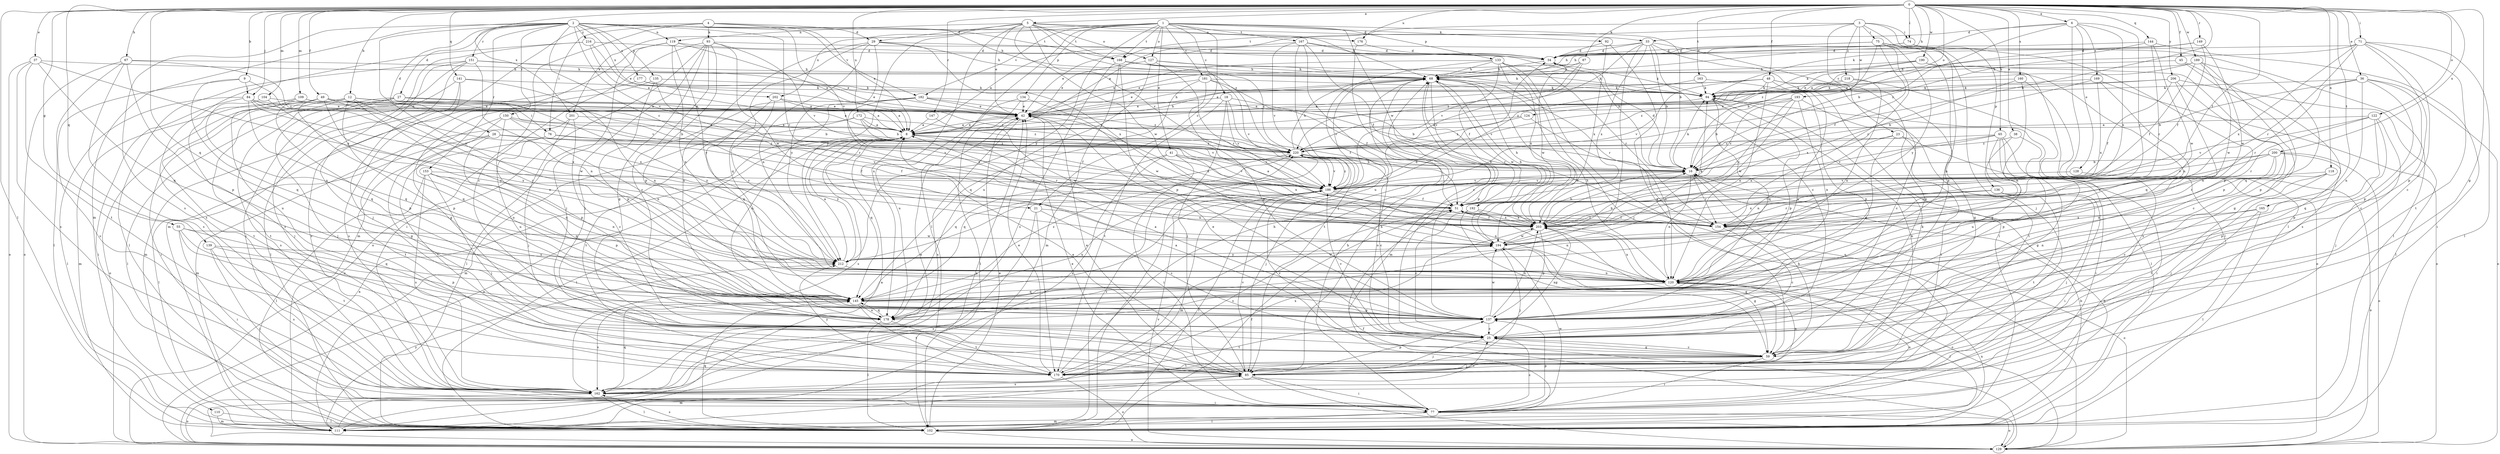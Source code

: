 strict digraph  {
0;
1;
2;
3;
4;
5;
6;
8;
9;
12;
16;
18;
21;
23;
25;
27;
28;
29;
33;
34;
36;
37;
38;
41;
42;
45;
48;
49;
51;
55;
59;
65;
67;
68;
71;
74;
75;
76;
77;
84;
85;
87;
92;
93;
94;
102;
104;
109;
110;
111;
118;
119;
120;
122;
124;
127;
128;
129;
133;
134;
135;
136;
137;
139;
141;
144;
145;
147;
149;
150;
151;
153;
154;
160;
162;
163;
165;
167;
168;
169;
170;
172;
176;
177;
178;
181;
182;
186;
189;
190;
192;
193;
194;
200;
201;
202;
203;
206;
212;
216;
218;
220;
0 -> 5  [label=a];
0 -> 6  [label=a];
0 -> 9  [label=b];
0 -> 12  [label=b];
0 -> 16  [label=b];
0 -> 36  [label=e];
0 -> 37  [label=e];
0 -> 38  [label=e];
0 -> 45  [label=f];
0 -> 48  [label=f];
0 -> 49  [label=f];
0 -> 51  [label=f];
0 -> 55  [label=g];
0 -> 59  [label=g];
0 -> 65  [label=h];
0 -> 67  [label=h];
0 -> 68  [label=h];
0 -> 71  [label=i];
0 -> 74  [label=i];
0 -> 84  [label=j];
0 -> 87  [label=k];
0 -> 102  [label=l];
0 -> 104  [label=m];
0 -> 109  [label=m];
0 -> 118  [label=n];
0 -> 122  [label=o];
0 -> 124  [label=o];
0 -> 139  [label=q];
0 -> 141  [label=q];
0 -> 144  [label=q];
0 -> 145  [label=q];
0 -> 147  [label=r];
0 -> 149  [label=r];
0 -> 160  [label=s];
0 -> 163  [label=t];
0 -> 165  [label=t];
0 -> 172  [label=u];
0 -> 176  [label=u];
0 -> 189  [label=w];
0 -> 190  [label=w];
0 -> 200  [label=x];
0 -> 201  [label=x];
0 -> 206  [label=y];
1 -> 16  [label=b];
1 -> 18  [label=c];
1 -> 21  [label=c];
1 -> 41  [label=e];
1 -> 92  [label=k];
1 -> 102  [label=l];
1 -> 127  [label=o];
1 -> 133  [label=p];
1 -> 134  [label=p];
1 -> 167  [label=t];
1 -> 168  [label=t];
1 -> 181  [label=v];
1 -> 182  [label=v];
1 -> 192  [label=w];
1 -> 201  [label=x];
1 -> 202  [label=x];
1 -> 212  [label=y];
2 -> 21  [label=c];
2 -> 27  [label=d];
2 -> 28  [label=d];
2 -> 68  [label=h];
2 -> 110  [label=m];
2 -> 119  [label=n];
2 -> 135  [label=p];
2 -> 150  [label=r];
2 -> 151  [label=r];
2 -> 153  [label=r];
2 -> 154  [label=r];
2 -> 162  [label=s];
2 -> 168  [label=t];
2 -> 176  [label=u];
2 -> 177  [label=u];
2 -> 182  [label=v];
2 -> 186  [label=v];
2 -> 202  [label=x];
2 -> 212  [label=y];
2 -> 216  [label=z];
3 -> 8  [label=a];
3 -> 23  [label=c];
3 -> 74  [label=i];
3 -> 75  [label=i];
3 -> 136  [label=p];
3 -> 168  [label=t];
3 -> 178  [label=u];
3 -> 193  [label=w];
3 -> 218  [label=z];
4 -> 8  [label=a];
4 -> 25  [label=c];
4 -> 29  [label=d];
4 -> 76  [label=i];
4 -> 93  [label=k];
4 -> 111  [label=m];
4 -> 186  [label=v];
5 -> 29  [label=d];
5 -> 33  [label=d];
5 -> 42  [label=e];
5 -> 68  [label=h];
5 -> 119  [label=n];
5 -> 127  [label=o];
5 -> 168  [label=t];
5 -> 178  [label=u];
5 -> 186  [label=v];
5 -> 194  [label=w];
5 -> 212  [label=y];
5 -> 220  [label=z];
6 -> 16  [label=b];
6 -> 33  [label=d];
6 -> 94  [label=k];
6 -> 102  [label=l];
6 -> 128  [label=o];
6 -> 154  [label=r];
6 -> 169  [label=t];
6 -> 203  [label=x];
8 -> 42  [label=e];
8 -> 68  [label=h];
8 -> 102  [label=l];
8 -> 129  [label=o];
8 -> 145  [label=q];
8 -> 154  [label=r];
8 -> 162  [label=s];
8 -> 186  [label=v];
8 -> 212  [label=y];
8 -> 220  [label=z];
9 -> 84  [label=j];
9 -> 145  [label=q];
9 -> 162  [label=s];
9 -> 186  [label=v];
12 -> 16  [label=b];
12 -> 42  [label=e];
12 -> 76  [label=i];
12 -> 77  [label=i];
12 -> 120  [label=n];
12 -> 129  [label=o];
12 -> 137  [label=p];
12 -> 170  [label=t];
12 -> 212  [label=y];
12 -> 220  [label=z];
16 -> 34  [label=d];
16 -> 94  [label=k];
16 -> 120  [label=n];
16 -> 154  [label=r];
16 -> 186  [label=v];
18 -> 42  [label=e];
18 -> 51  [label=f];
18 -> 85  [label=j];
18 -> 154  [label=r];
18 -> 170  [label=t];
18 -> 186  [label=v];
21 -> 25  [label=c];
21 -> 129  [label=o];
21 -> 170  [label=t];
21 -> 203  [label=x];
23 -> 77  [label=i];
23 -> 120  [label=n];
23 -> 145  [label=q];
23 -> 170  [label=t];
23 -> 220  [label=z];
25 -> 42  [label=e];
25 -> 59  [label=g];
25 -> 85  [label=j];
25 -> 186  [label=v];
25 -> 203  [label=x];
27 -> 42  [label=e];
27 -> 85  [label=j];
27 -> 102  [label=l];
27 -> 162  [label=s];
27 -> 212  [label=y];
27 -> 220  [label=z];
28 -> 51  [label=f];
28 -> 102  [label=l];
28 -> 145  [label=q];
28 -> 170  [label=t];
28 -> 186  [label=v];
28 -> 220  [label=z];
29 -> 34  [label=d];
29 -> 68  [label=h];
29 -> 120  [label=n];
29 -> 145  [label=q];
29 -> 178  [label=u];
29 -> 203  [label=x];
29 -> 212  [label=y];
33 -> 16  [label=b];
33 -> 25  [label=c];
33 -> 34  [label=d];
33 -> 42  [label=e];
33 -> 59  [label=g];
33 -> 102  [label=l];
33 -> 178  [label=u];
33 -> 186  [label=v];
33 -> 203  [label=x];
34 -> 68  [label=h];
34 -> 94  [label=k];
34 -> 194  [label=w];
36 -> 16  [label=b];
36 -> 25  [label=c];
36 -> 94  [label=k];
36 -> 120  [label=n];
36 -> 129  [label=o];
36 -> 137  [label=p];
36 -> 154  [label=r];
37 -> 68  [label=h];
37 -> 129  [label=o];
37 -> 145  [label=q];
37 -> 162  [label=s];
37 -> 170  [label=t];
37 -> 203  [label=x];
38 -> 137  [label=p];
38 -> 212  [label=y];
38 -> 220  [label=z];
41 -> 16  [label=b];
41 -> 77  [label=i];
41 -> 145  [label=q];
41 -> 162  [label=s];
41 -> 186  [label=v];
41 -> 203  [label=x];
42 -> 8  [label=a];
42 -> 68  [label=h];
42 -> 162  [label=s];
42 -> 203  [label=x];
45 -> 59  [label=g];
45 -> 68  [label=h];
45 -> 162  [label=s];
48 -> 8  [label=a];
48 -> 25  [label=c];
48 -> 42  [label=e];
48 -> 59  [label=g];
48 -> 94  [label=k];
48 -> 120  [label=n];
48 -> 178  [label=u];
48 -> 186  [label=v];
49 -> 8  [label=a];
49 -> 16  [label=b];
49 -> 42  [label=e];
49 -> 111  [label=m];
49 -> 137  [label=p];
49 -> 145  [label=q];
49 -> 170  [label=t];
49 -> 203  [label=x];
49 -> 212  [label=y];
51 -> 8  [label=a];
51 -> 154  [label=r];
51 -> 162  [label=s];
51 -> 203  [label=x];
55 -> 77  [label=i];
55 -> 145  [label=q];
55 -> 170  [label=t];
55 -> 178  [label=u];
55 -> 194  [label=w];
59 -> 8  [label=a];
59 -> 16  [label=b];
59 -> 25  [label=c];
59 -> 77  [label=i];
59 -> 85  [label=j];
59 -> 94  [label=k];
59 -> 170  [label=t];
59 -> 186  [label=v];
65 -> 59  [label=g];
65 -> 77  [label=i];
65 -> 145  [label=q];
65 -> 178  [label=u];
65 -> 186  [label=v];
65 -> 203  [label=x];
65 -> 220  [label=z];
67 -> 68  [label=h];
67 -> 102  [label=l];
67 -> 129  [label=o];
67 -> 137  [label=p];
67 -> 162  [label=s];
67 -> 220  [label=z];
68 -> 94  [label=k];
68 -> 111  [label=m];
68 -> 120  [label=n];
68 -> 137  [label=p];
68 -> 154  [label=r];
68 -> 170  [label=t];
68 -> 186  [label=v];
68 -> 194  [label=w];
71 -> 25  [label=c];
71 -> 34  [label=d];
71 -> 102  [label=l];
71 -> 137  [label=p];
71 -> 154  [label=r];
71 -> 170  [label=t];
71 -> 203  [label=x];
71 -> 220  [label=z];
74 -> 34  [label=d];
74 -> 68  [label=h];
74 -> 102  [label=l];
74 -> 137  [label=p];
75 -> 16  [label=b];
75 -> 34  [label=d];
75 -> 51  [label=f];
75 -> 68  [label=h];
75 -> 85  [label=j];
75 -> 102  [label=l];
75 -> 137  [label=p];
75 -> 154  [label=r];
75 -> 212  [label=y];
76 -> 51  [label=f];
76 -> 170  [label=t];
76 -> 178  [label=u];
76 -> 220  [label=z];
77 -> 25  [label=c];
77 -> 42  [label=e];
77 -> 68  [label=h];
77 -> 102  [label=l];
77 -> 111  [label=m];
77 -> 120  [label=n];
77 -> 129  [label=o];
77 -> 137  [label=p];
77 -> 194  [label=w];
84 -> 16  [label=b];
84 -> 42  [label=e];
84 -> 77  [label=i];
84 -> 102  [label=l];
84 -> 145  [label=q];
84 -> 194  [label=w];
84 -> 203  [label=x];
85 -> 8  [label=a];
85 -> 42  [label=e];
85 -> 68  [label=h];
85 -> 77  [label=i];
85 -> 111  [label=m];
85 -> 120  [label=n];
85 -> 129  [label=o];
85 -> 137  [label=p];
85 -> 162  [label=s];
85 -> 186  [label=v];
87 -> 42  [label=e];
87 -> 68  [label=h];
87 -> 186  [label=v];
87 -> 220  [label=z];
92 -> 34  [label=d];
92 -> 59  [label=g];
92 -> 203  [label=x];
93 -> 25  [label=c];
93 -> 34  [label=d];
93 -> 59  [label=g];
93 -> 77  [label=i];
93 -> 85  [label=j];
93 -> 129  [label=o];
93 -> 137  [label=p];
93 -> 186  [label=v];
93 -> 194  [label=w];
94 -> 42  [label=e];
94 -> 102  [label=l];
94 -> 137  [label=p];
94 -> 145  [label=q];
102 -> 16  [label=b];
102 -> 42  [label=e];
102 -> 51  [label=f];
102 -> 129  [label=o];
102 -> 145  [label=q];
102 -> 162  [label=s];
102 -> 220  [label=z];
104 -> 42  [label=e];
104 -> 145  [label=q];
104 -> 212  [label=y];
109 -> 8  [label=a];
109 -> 42  [label=e];
109 -> 85  [label=j];
109 -> 178  [label=u];
110 -> 102  [label=l];
110 -> 111  [label=m];
111 -> 8  [label=a];
111 -> 16  [label=b];
111 -> 42  [label=e];
111 -> 85  [label=j];
111 -> 120  [label=n];
111 -> 212  [label=y];
118 -> 25  [label=c];
118 -> 85  [label=j];
118 -> 170  [label=t];
118 -> 186  [label=v];
119 -> 8  [label=a];
119 -> 34  [label=d];
119 -> 85  [label=j];
119 -> 111  [label=m];
119 -> 120  [label=n];
119 -> 212  [label=y];
120 -> 68  [label=h];
120 -> 102  [label=l];
120 -> 145  [label=q];
120 -> 203  [label=x];
122 -> 8  [label=a];
122 -> 85  [label=j];
122 -> 137  [label=p];
122 -> 145  [label=q];
122 -> 154  [label=r];
122 -> 186  [label=v];
124 -> 8  [label=a];
124 -> 120  [label=n];
124 -> 220  [label=z];
127 -> 42  [label=e];
127 -> 68  [label=h];
127 -> 94  [label=k];
127 -> 154  [label=r];
127 -> 178  [label=u];
128 -> 129  [label=o];
128 -> 186  [label=v];
129 -> 8  [label=a];
129 -> 51  [label=f];
129 -> 186  [label=v];
133 -> 42  [label=e];
133 -> 51  [label=f];
133 -> 68  [label=h];
133 -> 85  [label=j];
133 -> 129  [label=o];
133 -> 154  [label=r];
133 -> 178  [label=u];
133 -> 203  [label=x];
134 -> 42  [label=e];
134 -> 102  [label=l];
134 -> 178  [label=u];
134 -> 194  [label=w];
135 -> 59  [label=g];
135 -> 94  [label=k];
135 -> 137  [label=p];
135 -> 154  [label=r];
136 -> 51  [label=f];
136 -> 77  [label=i];
136 -> 85  [label=j];
136 -> 154  [label=r];
136 -> 170  [label=t];
136 -> 203  [label=x];
137 -> 8  [label=a];
137 -> 25  [label=c];
137 -> 170  [label=t];
137 -> 194  [label=w];
137 -> 203  [label=x];
139 -> 77  [label=i];
139 -> 137  [label=p];
139 -> 162  [label=s];
139 -> 212  [label=y];
141 -> 94  [label=k];
141 -> 102  [label=l];
141 -> 111  [label=m];
141 -> 120  [label=n];
141 -> 162  [label=s];
144 -> 34  [label=d];
144 -> 77  [label=i];
144 -> 154  [label=r];
144 -> 194  [label=w];
144 -> 220  [label=z];
145 -> 137  [label=p];
145 -> 162  [label=s];
145 -> 170  [label=t];
145 -> 178  [label=u];
145 -> 220  [label=z];
147 -> 8  [label=a];
147 -> 194  [label=w];
149 -> 8  [label=a];
149 -> 34  [label=d];
149 -> 51  [label=f];
149 -> 194  [label=w];
150 -> 8  [label=a];
150 -> 59  [label=g];
150 -> 120  [label=n];
150 -> 137  [label=p];
150 -> 178  [label=u];
150 -> 186  [label=v];
151 -> 42  [label=e];
151 -> 68  [label=h];
151 -> 77  [label=i];
151 -> 85  [label=j];
151 -> 102  [label=l];
151 -> 120  [label=n];
151 -> 162  [label=s];
153 -> 85  [label=j];
153 -> 102  [label=l];
153 -> 120  [label=n];
153 -> 137  [label=p];
153 -> 145  [label=q];
153 -> 162  [label=s];
153 -> 186  [label=v];
154 -> 25  [label=c];
154 -> 51  [label=f];
154 -> 129  [label=o];
160 -> 94  [label=k];
160 -> 120  [label=n];
160 -> 129  [label=o];
160 -> 203  [label=x];
162 -> 25  [label=c];
162 -> 42  [label=e];
162 -> 77  [label=i];
162 -> 102  [label=l];
162 -> 129  [label=o];
162 -> 145  [label=q];
163 -> 94  [label=k];
163 -> 137  [label=p];
163 -> 186  [label=v];
165 -> 85  [label=j];
165 -> 102  [label=l];
165 -> 120  [label=n];
165 -> 203  [label=x];
167 -> 8  [label=a];
167 -> 16  [label=b];
167 -> 34  [label=d];
167 -> 51  [label=f];
167 -> 85  [label=j];
167 -> 129  [label=o];
167 -> 186  [label=v];
168 -> 68  [label=h];
168 -> 94  [label=k];
168 -> 111  [label=m];
168 -> 137  [label=p];
168 -> 162  [label=s];
168 -> 220  [label=z];
169 -> 16  [label=b];
169 -> 94  [label=k];
169 -> 129  [label=o];
169 -> 145  [label=q];
169 -> 203  [label=x];
170 -> 42  [label=e];
170 -> 68  [label=h];
170 -> 94  [label=k];
170 -> 129  [label=o];
170 -> 203  [label=x];
170 -> 212  [label=y];
172 -> 8  [label=a];
172 -> 51  [label=f];
172 -> 111  [label=m];
172 -> 170  [label=t];
172 -> 186  [label=v];
172 -> 220  [label=z];
176 -> 25  [label=c];
176 -> 34  [label=d];
177 -> 42  [label=e];
177 -> 94  [label=k];
177 -> 162  [label=s];
178 -> 102  [label=l];
178 -> 145  [label=q];
178 -> 170  [label=t];
181 -> 42  [label=e];
181 -> 51  [label=f];
181 -> 94  [label=k];
181 -> 137  [label=p];
181 -> 145  [label=q];
181 -> 186  [label=v];
182 -> 16  [label=b];
182 -> 42  [label=e];
182 -> 102  [label=l];
182 -> 178  [label=u];
182 -> 203  [label=x];
182 -> 220  [label=z];
186 -> 51  [label=f];
186 -> 102  [label=l];
186 -> 111  [label=m];
186 -> 120  [label=n];
186 -> 178  [label=u];
186 -> 220  [label=z];
189 -> 42  [label=e];
189 -> 51  [label=f];
189 -> 68  [label=h];
189 -> 137  [label=p];
189 -> 145  [label=q];
189 -> 194  [label=w];
190 -> 42  [label=e];
190 -> 68  [label=h];
190 -> 94  [label=k];
190 -> 120  [label=n];
190 -> 137  [label=p];
192 -> 25  [label=c];
192 -> 59  [label=g];
192 -> 120  [label=n];
192 -> 203  [label=x];
193 -> 16  [label=b];
193 -> 42  [label=e];
193 -> 120  [label=n];
193 -> 170  [label=t];
193 -> 186  [label=v];
193 -> 194  [label=w];
193 -> 203  [label=x];
194 -> 16  [label=b];
194 -> 59  [label=g];
194 -> 68  [label=h];
194 -> 85  [label=j];
194 -> 94  [label=k];
194 -> 129  [label=o];
194 -> 212  [label=y];
200 -> 16  [label=b];
200 -> 120  [label=n];
200 -> 129  [label=o];
200 -> 137  [label=p];
200 -> 154  [label=r];
200 -> 186  [label=v];
200 -> 203  [label=x];
201 -> 8  [label=a];
201 -> 25  [label=c];
201 -> 85  [label=j];
201 -> 111  [label=m];
202 -> 8  [label=a];
202 -> 42  [label=e];
202 -> 145  [label=q];
202 -> 212  [label=y];
203 -> 16  [label=b];
203 -> 51  [label=f];
203 -> 59  [label=g];
203 -> 68  [label=h];
203 -> 137  [label=p];
203 -> 194  [label=w];
206 -> 25  [label=c];
206 -> 51  [label=f];
206 -> 94  [label=k];
206 -> 102  [label=l];
206 -> 120  [label=n];
206 -> 220  [label=z];
212 -> 8  [label=a];
212 -> 34  [label=d];
212 -> 120  [label=n];
212 -> 194  [label=w];
216 -> 8  [label=a];
216 -> 34  [label=d];
216 -> 42  [label=e];
216 -> 162  [label=s];
216 -> 178  [label=u];
218 -> 94  [label=k];
218 -> 120  [label=n];
218 -> 162  [label=s];
218 -> 220  [label=z];
220 -> 16  [label=b];
220 -> 25  [label=c];
220 -> 68  [label=h];
220 -> 85  [label=j];
220 -> 102  [label=l];
220 -> 145  [label=q];
220 -> 186  [label=v];
}
